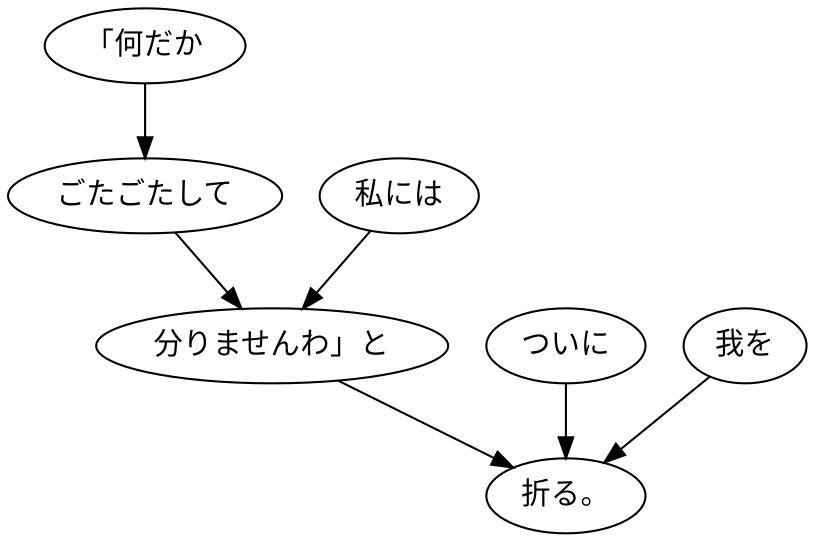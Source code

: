 digraph graph1453 {
	node0 [label="「何だか"];
	node1 [label="ごたごたして"];
	node2 [label="私には"];
	node3 [label="分りませんわ」と"];
	node4 [label="ついに"];
	node5 [label="我を"];
	node6 [label="折る。"];
	node0 -> node1;
	node1 -> node3;
	node2 -> node3;
	node3 -> node6;
	node4 -> node6;
	node5 -> node6;
}

